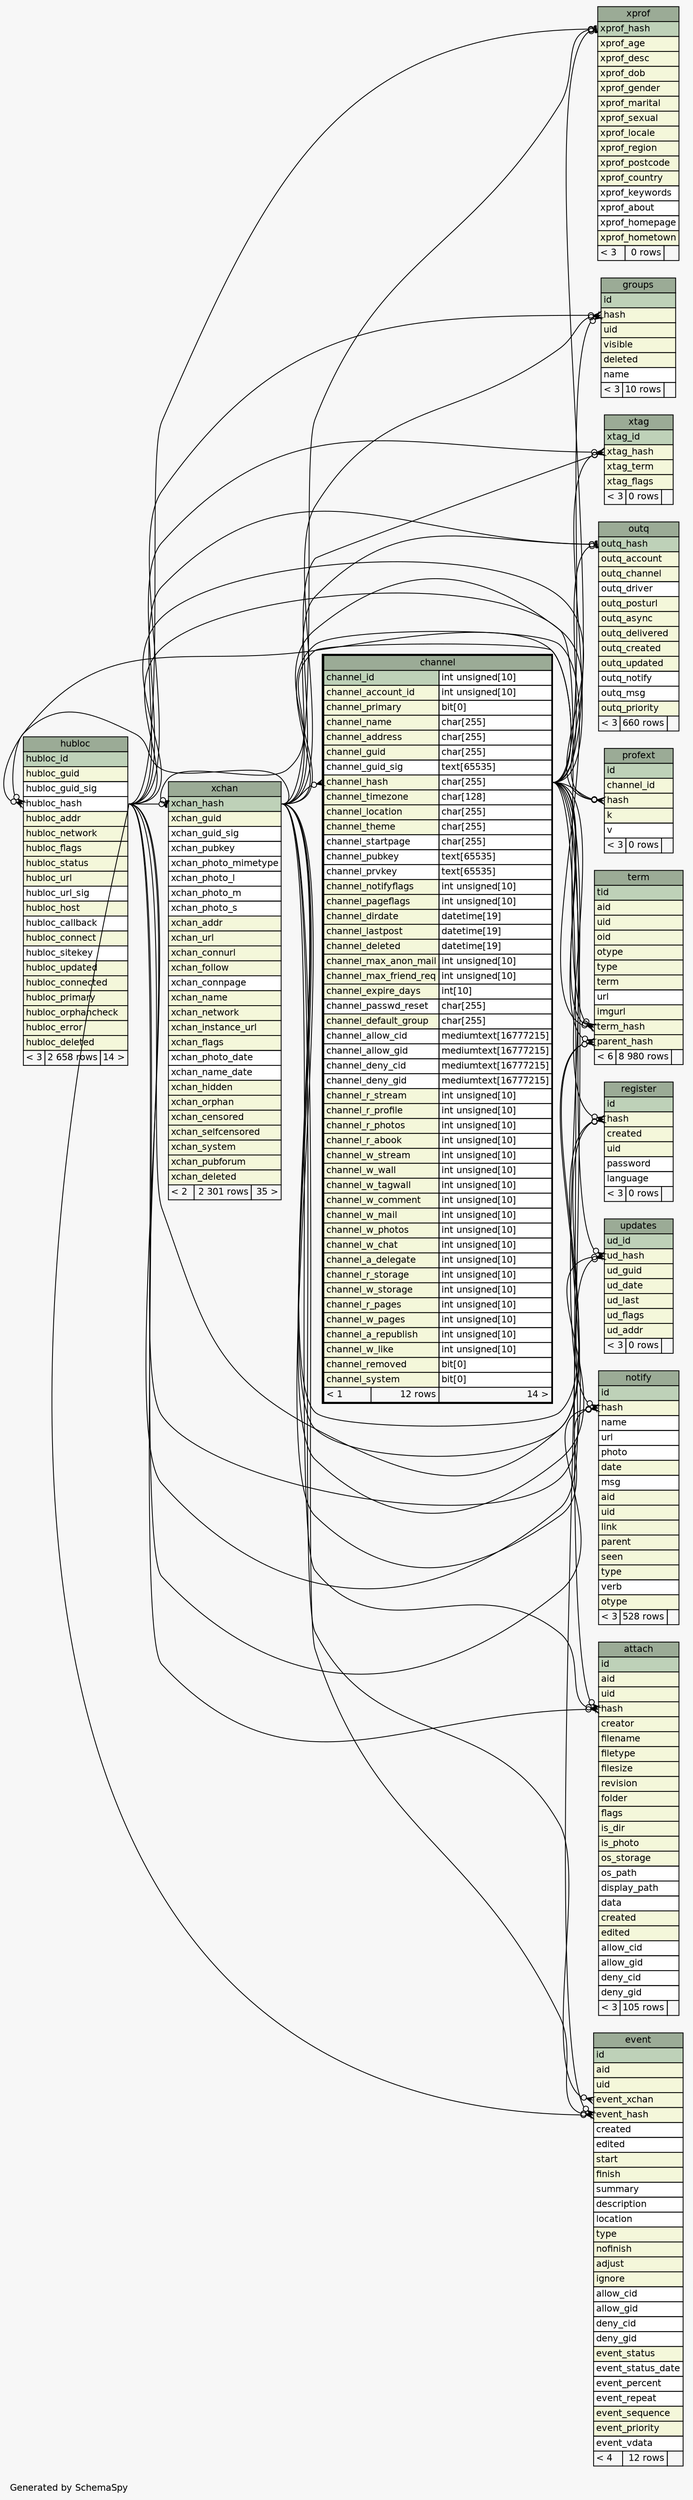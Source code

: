 // dot 2.26.3 on Linux 3.2.0-4-686-pae
// SchemaSpy rev 590
digraph "oneDegreeRelationshipsDiagram" {
  graph [
    rankdir="RL"
    bgcolor="#f7f7f7"
    label="\nGenerated by SchemaSpy"
    labeljust="l"
    nodesep="0.18"
    ranksep="0.46"
    fontname="Helvetica"
    fontsize="11"
  ];
  node [
    fontname="Helvetica"
    fontsize="11"
    shape="plaintext"
  ];
  edge [
    arrowsize="0.8"
  ];
  "attach":"hash":w -> "channel":"channel_hash.type":e [arrowhead=none dir=back arrowtail=crowodot];
  "attach":"hash":w -> "hubloc":"hubloc_hash":e [arrowhead=none dir=back arrowtail=crowodot];
  "attach":"hash":w -> "xchan":"xchan_hash":e [arrowhead=none dir=back arrowtail=crowodot];
  "channel":"channel_hash":w -> "xchan":"xchan_hash":e [arrowhead=none dir=back arrowtail=crowodot];
  "event":"event_hash":w -> "channel":"channel_hash.type":e [arrowhead=none dir=back arrowtail=crowodot];
  "event":"event_hash":w -> "hubloc":"hubloc_hash":e [arrowhead=none dir=back arrowtail=crowodot];
  "event":"event_hash":w -> "xchan":"xchan_hash":e [arrowhead=none dir=back arrowtail=crowodot];
  "event":"event_xchan":w -> "xchan":"xchan_hash":e [arrowhead=none dir=back arrowtail=crowodot];
  "groups":"hash":w -> "channel":"channel_hash.type":e [arrowhead=none dir=back arrowtail=crowodot];
  "groups":"hash":w -> "hubloc":"hubloc_hash":e [arrowhead=none dir=back arrowtail=crowodot];
  "groups":"hash":w -> "xchan":"xchan_hash":e [arrowhead=none dir=back arrowtail=crowodot];
  "hubloc":"hubloc_hash":w -> "channel":"channel_hash.type":e [arrowhead=none dir=back arrowtail=crowodot];
  "hubloc":"hubloc_hash":w -> "xchan":"xchan_hash":e [arrowhead=none dir=back arrowtail=crowodot];
  "notify":"hash":w -> "channel":"channel_hash.type":e [arrowhead=none dir=back arrowtail=crowodot];
  "notify":"hash":w -> "hubloc":"hubloc_hash":e [arrowhead=none dir=back arrowtail=crowodot];
  "notify":"hash":w -> "xchan":"xchan_hash":e [arrowhead=none dir=back arrowtail=crowodot];
  "outq":"outq_hash":w -> "channel":"channel_hash.type":e [arrowhead=none dir=back arrowtail=teeodot];
  "outq":"outq_hash":w -> "hubloc":"hubloc_hash":e [arrowhead=none dir=back arrowtail=teeodot];
  "outq":"outq_hash":w -> "xchan":"xchan_hash":e [arrowhead=none dir=back arrowtail=teeodot];
  "profext":"hash":w -> "channel":"channel_hash.type":e [arrowhead=none dir=back arrowtail=crowodot];
  "profext":"hash":w -> "hubloc":"hubloc_hash":e [arrowhead=none dir=back arrowtail=crowodot];
  "profext":"hash":w -> "xchan":"xchan_hash":e [arrowhead=none dir=back arrowtail=crowodot];
  "register":"hash":w -> "channel":"channel_hash.type":e [arrowhead=none dir=back arrowtail=crowodot];
  "register":"hash":w -> "hubloc":"hubloc_hash":e [arrowhead=none dir=back arrowtail=crowodot];
  "register":"hash":w -> "xchan":"xchan_hash":e [arrowhead=none dir=back arrowtail=crowodot];
  "term":"parent_hash":w -> "channel":"channel_hash.type":e [arrowhead=none dir=back arrowtail=crowodot];
  "term":"parent_hash":w -> "hubloc":"hubloc_hash":e [arrowhead=none dir=back arrowtail=crowodot];
  "term":"parent_hash":w -> "xchan":"xchan_hash":e [arrowhead=none dir=back arrowtail=crowodot];
  "term":"term_hash":w -> "channel":"channel_hash.type":e [arrowhead=none dir=back arrowtail=crowodot];
  "term":"term_hash":w -> "hubloc":"hubloc_hash":e [arrowhead=none dir=back arrowtail=crowodot];
  "term":"term_hash":w -> "xchan":"xchan_hash":e [arrowhead=none dir=back arrowtail=crowodot];
  "updates":"ud_hash":w -> "channel":"channel_hash.type":e [arrowhead=none dir=back arrowtail=crowodot];
  "updates":"ud_hash":w -> "hubloc":"hubloc_hash":e [arrowhead=none dir=back arrowtail=crowodot];
  "updates":"ud_hash":w -> "xchan":"xchan_hash":e [arrowhead=none dir=back arrowtail=crowodot];
  "xchan":"xchan_hash":w -> "channel":"channel_hash.type":e [arrowhead=none dir=back arrowtail=teeodot];
  "xchan":"xchan_hash":w -> "hubloc":"hubloc_hash":e [arrowhead=none dir=back arrowtail=teeodot];
  "xprof":"xprof_hash":w -> "channel":"channel_hash.type":e [arrowhead=none dir=back arrowtail=teeodot];
  "xprof":"xprof_hash":w -> "hubloc":"hubloc_hash":e [arrowhead=none dir=back arrowtail=teeodot];
  "xprof":"xprof_hash":w -> "xchan":"xchan_hash":e [arrowhead=none dir=back arrowtail=teeodot];
  "xtag":"xtag_hash":w -> "channel":"channel_hash.type":e [arrowhead=none dir=back arrowtail=crowodot];
  "xtag":"xtag_hash":w -> "hubloc":"hubloc_hash":e [arrowhead=none dir=back arrowtail=crowodot];
  "xtag":"xtag_hash":w -> "xchan":"xchan_hash":e [arrowhead=none dir=back arrowtail=crowodot];
  "attach" [
    label=<
    <TABLE BORDER="0" CELLBORDER="1" CELLSPACING="0" BGCOLOR="#ffffff">
      <TR><TD COLSPAN="3" BGCOLOR="#9bab96" ALIGN="CENTER">attach</TD></TR>
      <TR><TD PORT="id" COLSPAN="3" BGCOLOR="#bed1b8" ALIGN="LEFT">id</TD></TR>
      <TR><TD PORT="aid" COLSPAN="3" BGCOLOR="#f4f7da" ALIGN="LEFT">aid</TD></TR>
      <TR><TD PORT="uid" COLSPAN="3" BGCOLOR="#f4f7da" ALIGN="LEFT">uid</TD></TR>
      <TR><TD PORT="hash" COLSPAN="3" BGCOLOR="#f4f7da" ALIGN="LEFT">hash</TD></TR>
      <TR><TD PORT="creator" COLSPAN="3" BGCOLOR="#f4f7da" ALIGN="LEFT">creator</TD></TR>
      <TR><TD PORT="filename" COLSPAN="3" BGCOLOR="#f4f7da" ALIGN="LEFT">filename</TD></TR>
      <TR><TD PORT="filetype" COLSPAN="3" BGCOLOR="#f4f7da" ALIGN="LEFT">filetype</TD></TR>
      <TR><TD PORT="filesize" COLSPAN="3" BGCOLOR="#f4f7da" ALIGN="LEFT">filesize</TD></TR>
      <TR><TD PORT="revision" COLSPAN="3" BGCOLOR="#f4f7da" ALIGN="LEFT">revision</TD></TR>
      <TR><TD PORT="folder" COLSPAN="3" BGCOLOR="#f4f7da" ALIGN="LEFT">folder</TD></TR>
      <TR><TD PORT="flags" COLSPAN="3" BGCOLOR="#f4f7da" ALIGN="LEFT">flags</TD></TR>
      <TR><TD PORT="is_dir" COLSPAN="3" BGCOLOR="#f4f7da" ALIGN="LEFT">is_dir</TD></TR>
      <TR><TD PORT="is_photo" COLSPAN="3" BGCOLOR="#f4f7da" ALIGN="LEFT">is_photo</TD></TR>
      <TR><TD PORT="os_storage" COLSPAN="3" BGCOLOR="#f4f7da" ALIGN="LEFT">os_storage</TD></TR>
      <TR><TD PORT="os_path" COLSPAN="3" ALIGN="LEFT">os_path</TD></TR>
      <TR><TD PORT="display_path" COLSPAN="3" ALIGN="LEFT">display_path</TD></TR>
      <TR><TD PORT="data" COLSPAN="3" ALIGN="LEFT">data</TD></TR>
      <TR><TD PORT="created" COLSPAN="3" BGCOLOR="#f4f7da" ALIGN="LEFT">created</TD></TR>
      <TR><TD PORT="edited" COLSPAN="3" BGCOLOR="#f4f7da" ALIGN="LEFT">edited</TD></TR>
      <TR><TD PORT="allow_cid" COLSPAN="3" ALIGN="LEFT">allow_cid</TD></TR>
      <TR><TD PORT="allow_gid" COLSPAN="3" ALIGN="LEFT">allow_gid</TD></TR>
      <TR><TD PORT="deny_cid" COLSPAN="3" ALIGN="LEFT">deny_cid</TD></TR>
      <TR><TD PORT="deny_gid" COLSPAN="3" ALIGN="LEFT">deny_gid</TD></TR>
      <TR><TD ALIGN="LEFT" BGCOLOR="#f7f7f7">&lt; 3</TD><TD ALIGN="RIGHT" BGCOLOR="#f7f7f7">105 rows</TD><TD ALIGN="RIGHT" BGCOLOR="#f7f7f7">  </TD></TR>
    </TABLE>>
    URL="attach.html"
    tooltip="attach"
  ];
  "channel" [
    label=<
    <TABLE BORDER="2" CELLBORDER="1" CELLSPACING="0" BGCOLOR="#ffffff">
      <TR><TD COLSPAN="3" BGCOLOR="#9bab96" ALIGN="CENTER">channel</TD></TR>
      <TR><TD PORT="channel_id" COLSPAN="2" BGCOLOR="#bed1b8" ALIGN="LEFT">channel_id</TD><TD PORT="channel_id.type" ALIGN="LEFT">int unsigned[10]</TD></TR>
      <TR><TD PORT="channel_account_id" COLSPAN="2" BGCOLOR="#f4f7da" ALIGN="LEFT">channel_account_id</TD><TD PORT="channel_account_id.type" ALIGN="LEFT">int unsigned[10]</TD></TR>
      <TR><TD PORT="channel_primary" COLSPAN="2" BGCOLOR="#f4f7da" ALIGN="LEFT">channel_primary</TD><TD PORT="channel_primary.type" ALIGN="LEFT">bit[0]</TD></TR>
      <TR><TD PORT="channel_name" COLSPAN="2" BGCOLOR="#f4f7da" ALIGN="LEFT">channel_name</TD><TD PORT="channel_name.type" ALIGN="LEFT">char[255]</TD></TR>
      <TR><TD PORT="channel_address" COLSPAN="2" BGCOLOR="#f4f7da" ALIGN="LEFT">channel_address</TD><TD PORT="channel_address.type" ALIGN="LEFT">char[255]</TD></TR>
      <TR><TD PORT="channel_guid" COLSPAN="2" BGCOLOR="#f4f7da" ALIGN="LEFT">channel_guid</TD><TD PORT="channel_guid.type" ALIGN="LEFT">char[255]</TD></TR>
      <TR><TD PORT="channel_guid_sig" COLSPAN="2" ALIGN="LEFT">channel_guid_sig</TD><TD PORT="channel_guid_sig.type" ALIGN="LEFT">text[65535]</TD></TR>
      <TR><TD PORT="channel_hash" COLSPAN="2" BGCOLOR="#f4f7da" ALIGN="LEFT">channel_hash</TD><TD PORT="channel_hash.type" ALIGN="LEFT">char[255]</TD></TR>
      <TR><TD PORT="channel_timezone" COLSPAN="2" BGCOLOR="#f4f7da" ALIGN="LEFT">channel_timezone</TD><TD PORT="channel_timezone.type" ALIGN="LEFT">char[128]</TD></TR>
      <TR><TD PORT="channel_location" COLSPAN="2" BGCOLOR="#f4f7da" ALIGN="LEFT">channel_location</TD><TD PORT="channel_location.type" ALIGN="LEFT">char[255]</TD></TR>
      <TR><TD PORT="channel_theme" COLSPAN="2" BGCOLOR="#f4f7da" ALIGN="LEFT">channel_theme</TD><TD PORT="channel_theme.type" ALIGN="LEFT">char[255]</TD></TR>
      <TR><TD PORT="channel_startpage" COLSPAN="2" ALIGN="LEFT">channel_startpage</TD><TD PORT="channel_startpage.type" ALIGN="LEFT">char[255]</TD></TR>
      <TR><TD PORT="channel_pubkey" COLSPAN="2" ALIGN="LEFT">channel_pubkey</TD><TD PORT="channel_pubkey.type" ALIGN="LEFT">text[65535]</TD></TR>
      <TR><TD PORT="channel_prvkey" COLSPAN="2" ALIGN="LEFT">channel_prvkey</TD><TD PORT="channel_prvkey.type" ALIGN="LEFT">text[65535]</TD></TR>
      <TR><TD PORT="channel_notifyflags" COLSPAN="2" BGCOLOR="#f4f7da" ALIGN="LEFT">channel_notifyflags</TD><TD PORT="channel_notifyflags.type" ALIGN="LEFT">int unsigned[10]</TD></TR>
      <TR><TD PORT="channel_pageflags" COLSPAN="2" BGCOLOR="#f4f7da" ALIGN="LEFT">channel_pageflags</TD><TD PORT="channel_pageflags.type" ALIGN="LEFT">int unsigned[10]</TD></TR>
      <TR><TD PORT="channel_dirdate" COLSPAN="2" BGCOLOR="#f4f7da" ALIGN="LEFT">channel_dirdate</TD><TD PORT="channel_dirdate.type" ALIGN="LEFT">datetime[19]</TD></TR>
      <TR><TD PORT="channel_lastpost" COLSPAN="2" BGCOLOR="#f4f7da" ALIGN="LEFT">channel_lastpost</TD><TD PORT="channel_lastpost.type" ALIGN="LEFT">datetime[19]</TD></TR>
      <TR><TD PORT="channel_deleted" COLSPAN="2" BGCOLOR="#f4f7da" ALIGN="LEFT">channel_deleted</TD><TD PORT="channel_deleted.type" ALIGN="LEFT">datetime[19]</TD></TR>
      <TR><TD PORT="channel_max_anon_mail" COLSPAN="2" BGCOLOR="#f4f7da" ALIGN="LEFT">channel_max_anon_mail</TD><TD PORT="channel_max_anon_mail.type" ALIGN="LEFT">int unsigned[10]</TD></TR>
      <TR><TD PORT="channel_max_friend_req" COLSPAN="2" BGCOLOR="#f4f7da" ALIGN="LEFT">channel_max_friend_req</TD><TD PORT="channel_max_friend_req.type" ALIGN="LEFT">int unsigned[10]</TD></TR>
      <TR><TD PORT="channel_expire_days" COLSPAN="2" BGCOLOR="#f4f7da" ALIGN="LEFT">channel_expire_days</TD><TD PORT="channel_expire_days.type" ALIGN="LEFT">int[10]</TD></TR>
      <TR><TD PORT="channel_passwd_reset" COLSPAN="2" ALIGN="LEFT">channel_passwd_reset</TD><TD PORT="channel_passwd_reset.type" ALIGN="LEFT">char[255]</TD></TR>
      <TR><TD PORT="channel_default_group" COLSPAN="2" BGCOLOR="#f4f7da" ALIGN="LEFT">channel_default_group</TD><TD PORT="channel_default_group.type" ALIGN="LEFT">char[255]</TD></TR>
      <TR><TD PORT="channel_allow_cid" COLSPAN="2" ALIGN="LEFT">channel_allow_cid</TD><TD PORT="channel_allow_cid.type" ALIGN="LEFT">mediumtext[16777215]</TD></TR>
      <TR><TD PORT="channel_allow_gid" COLSPAN="2" ALIGN="LEFT">channel_allow_gid</TD><TD PORT="channel_allow_gid.type" ALIGN="LEFT">mediumtext[16777215]</TD></TR>
      <TR><TD PORT="channel_deny_cid" COLSPAN="2" ALIGN="LEFT">channel_deny_cid</TD><TD PORT="channel_deny_cid.type" ALIGN="LEFT">mediumtext[16777215]</TD></TR>
      <TR><TD PORT="channel_deny_gid" COLSPAN="2" ALIGN="LEFT">channel_deny_gid</TD><TD PORT="channel_deny_gid.type" ALIGN="LEFT">mediumtext[16777215]</TD></TR>
      <TR><TD PORT="channel_r_stream" COLSPAN="2" BGCOLOR="#f4f7da" ALIGN="LEFT">channel_r_stream</TD><TD PORT="channel_r_stream.type" ALIGN="LEFT">int unsigned[10]</TD></TR>
      <TR><TD PORT="channel_r_profile" COLSPAN="2" BGCOLOR="#f4f7da" ALIGN="LEFT">channel_r_profile</TD><TD PORT="channel_r_profile.type" ALIGN="LEFT">int unsigned[10]</TD></TR>
      <TR><TD PORT="channel_r_photos" COLSPAN="2" BGCOLOR="#f4f7da" ALIGN="LEFT">channel_r_photos</TD><TD PORT="channel_r_photos.type" ALIGN="LEFT">int unsigned[10]</TD></TR>
      <TR><TD PORT="channel_r_abook" COLSPAN="2" BGCOLOR="#f4f7da" ALIGN="LEFT">channel_r_abook</TD><TD PORT="channel_r_abook.type" ALIGN="LEFT">int unsigned[10]</TD></TR>
      <TR><TD PORT="channel_w_stream" COLSPAN="2" BGCOLOR="#f4f7da" ALIGN="LEFT">channel_w_stream</TD><TD PORT="channel_w_stream.type" ALIGN="LEFT">int unsigned[10]</TD></TR>
      <TR><TD PORT="channel_w_wall" COLSPAN="2" BGCOLOR="#f4f7da" ALIGN="LEFT">channel_w_wall</TD><TD PORT="channel_w_wall.type" ALIGN="LEFT">int unsigned[10]</TD></TR>
      <TR><TD PORT="channel_w_tagwall" COLSPAN="2" BGCOLOR="#f4f7da" ALIGN="LEFT">channel_w_tagwall</TD><TD PORT="channel_w_tagwall.type" ALIGN="LEFT">int unsigned[10]</TD></TR>
      <TR><TD PORT="channel_w_comment" COLSPAN="2" BGCOLOR="#f4f7da" ALIGN="LEFT">channel_w_comment</TD><TD PORT="channel_w_comment.type" ALIGN="LEFT">int unsigned[10]</TD></TR>
      <TR><TD PORT="channel_w_mail" COLSPAN="2" BGCOLOR="#f4f7da" ALIGN="LEFT">channel_w_mail</TD><TD PORT="channel_w_mail.type" ALIGN="LEFT">int unsigned[10]</TD></TR>
      <TR><TD PORT="channel_w_photos" COLSPAN="2" BGCOLOR="#f4f7da" ALIGN="LEFT">channel_w_photos</TD><TD PORT="channel_w_photos.type" ALIGN="LEFT">int unsigned[10]</TD></TR>
      <TR><TD PORT="channel_w_chat" COLSPAN="2" BGCOLOR="#f4f7da" ALIGN="LEFT">channel_w_chat</TD><TD PORT="channel_w_chat.type" ALIGN="LEFT">int unsigned[10]</TD></TR>
      <TR><TD PORT="channel_a_delegate" COLSPAN="2" BGCOLOR="#f4f7da" ALIGN="LEFT">channel_a_delegate</TD><TD PORT="channel_a_delegate.type" ALIGN="LEFT">int unsigned[10]</TD></TR>
      <TR><TD PORT="channel_r_storage" COLSPAN="2" BGCOLOR="#f4f7da" ALIGN="LEFT">channel_r_storage</TD><TD PORT="channel_r_storage.type" ALIGN="LEFT">int unsigned[10]</TD></TR>
      <TR><TD PORT="channel_w_storage" COLSPAN="2" BGCOLOR="#f4f7da" ALIGN="LEFT">channel_w_storage</TD><TD PORT="channel_w_storage.type" ALIGN="LEFT">int unsigned[10]</TD></TR>
      <TR><TD PORT="channel_r_pages" COLSPAN="2" BGCOLOR="#f4f7da" ALIGN="LEFT">channel_r_pages</TD><TD PORT="channel_r_pages.type" ALIGN="LEFT">int unsigned[10]</TD></TR>
      <TR><TD PORT="channel_w_pages" COLSPAN="2" BGCOLOR="#f4f7da" ALIGN="LEFT">channel_w_pages</TD><TD PORT="channel_w_pages.type" ALIGN="LEFT">int unsigned[10]</TD></TR>
      <TR><TD PORT="channel_a_republish" COLSPAN="2" BGCOLOR="#f4f7da" ALIGN="LEFT">channel_a_republish</TD><TD PORT="channel_a_republish.type" ALIGN="LEFT">int unsigned[10]</TD></TR>
      <TR><TD PORT="channel_w_like" COLSPAN="2" BGCOLOR="#f4f7da" ALIGN="LEFT">channel_w_like</TD><TD PORT="channel_w_like.type" ALIGN="LEFT">int unsigned[10]</TD></TR>
      <TR><TD PORT="channel_removed" COLSPAN="2" BGCOLOR="#f4f7da" ALIGN="LEFT">channel_removed</TD><TD PORT="channel_removed.type" ALIGN="LEFT">bit[0]</TD></TR>
      <TR><TD PORT="channel_system" COLSPAN="2" BGCOLOR="#f4f7da" ALIGN="LEFT">channel_system</TD><TD PORT="channel_system.type" ALIGN="LEFT">bit[0]</TD></TR>
      <TR><TD ALIGN="LEFT" BGCOLOR="#f7f7f7">&lt; 1</TD><TD ALIGN="RIGHT" BGCOLOR="#f7f7f7">12 rows</TD><TD ALIGN="RIGHT" BGCOLOR="#f7f7f7">14 &gt;</TD></TR>
    </TABLE>>
    URL="channel.html"
    tooltip="channel"
  ];
  "event" [
    label=<
    <TABLE BORDER="0" CELLBORDER="1" CELLSPACING="0" BGCOLOR="#ffffff">
      <TR><TD COLSPAN="3" BGCOLOR="#9bab96" ALIGN="CENTER">event</TD></TR>
      <TR><TD PORT="id" COLSPAN="3" BGCOLOR="#bed1b8" ALIGN="LEFT">id</TD></TR>
      <TR><TD PORT="aid" COLSPAN="3" BGCOLOR="#f4f7da" ALIGN="LEFT">aid</TD></TR>
      <TR><TD PORT="uid" COLSPAN="3" BGCOLOR="#f4f7da" ALIGN="LEFT">uid</TD></TR>
      <TR><TD PORT="event_xchan" COLSPAN="3" BGCOLOR="#f4f7da" ALIGN="LEFT">event_xchan</TD></TR>
      <TR><TD PORT="event_hash" COLSPAN="3" BGCOLOR="#f4f7da" ALIGN="LEFT">event_hash</TD></TR>
      <TR><TD PORT="created" COLSPAN="3" ALIGN="LEFT">created</TD></TR>
      <TR><TD PORT="edited" COLSPAN="3" ALIGN="LEFT">edited</TD></TR>
      <TR><TD PORT="start" COLSPAN="3" BGCOLOR="#f4f7da" ALIGN="LEFT">start</TD></TR>
      <TR><TD PORT="finish" COLSPAN="3" BGCOLOR="#f4f7da" ALIGN="LEFT">finish</TD></TR>
      <TR><TD PORT="summary" COLSPAN="3" ALIGN="LEFT">summary</TD></TR>
      <TR><TD PORT="description" COLSPAN="3" ALIGN="LEFT">description</TD></TR>
      <TR><TD PORT="location" COLSPAN="3" ALIGN="LEFT">location</TD></TR>
      <TR><TD PORT="type" COLSPAN="3" BGCOLOR="#f4f7da" ALIGN="LEFT">type</TD></TR>
      <TR><TD PORT="nofinish" COLSPAN="3" BGCOLOR="#f4f7da" ALIGN="LEFT">nofinish</TD></TR>
      <TR><TD PORT="adjust" COLSPAN="3" BGCOLOR="#f4f7da" ALIGN="LEFT">adjust</TD></TR>
      <TR><TD PORT="ignore" COLSPAN="3" BGCOLOR="#f4f7da" ALIGN="LEFT">ignore</TD></TR>
      <TR><TD PORT="allow_cid" COLSPAN="3" ALIGN="LEFT">allow_cid</TD></TR>
      <TR><TD PORT="allow_gid" COLSPAN="3" ALIGN="LEFT">allow_gid</TD></TR>
      <TR><TD PORT="deny_cid" COLSPAN="3" ALIGN="LEFT">deny_cid</TD></TR>
      <TR><TD PORT="deny_gid" COLSPAN="3" ALIGN="LEFT">deny_gid</TD></TR>
      <TR><TD PORT="event_status" COLSPAN="3" BGCOLOR="#f4f7da" ALIGN="LEFT">event_status</TD></TR>
      <TR><TD PORT="event_status_date" COLSPAN="3" ALIGN="LEFT">event_status_date</TD></TR>
      <TR><TD PORT="event_percent" COLSPAN="3" ALIGN="LEFT">event_percent</TD></TR>
      <TR><TD PORT="event_repeat" COLSPAN="3" ALIGN="LEFT">event_repeat</TD></TR>
      <TR><TD PORT="event_sequence" COLSPAN="3" BGCOLOR="#f4f7da" ALIGN="LEFT">event_sequence</TD></TR>
      <TR><TD PORT="event_priority" COLSPAN="3" BGCOLOR="#f4f7da" ALIGN="LEFT">event_priority</TD></TR>
      <TR><TD PORT="event_vdata" COLSPAN="3" ALIGN="LEFT">event_vdata</TD></TR>
      <TR><TD ALIGN="LEFT" BGCOLOR="#f7f7f7">&lt; 4</TD><TD ALIGN="RIGHT" BGCOLOR="#f7f7f7">12 rows</TD><TD ALIGN="RIGHT" BGCOLOR="#f7f7f7">  </TD></TR>
    </TABLE>>
    URL="event.html"
    tooltip="event"
  ];
  "groups" [
    label=<
    <TABLE BORDER="0" CELLBORDER="1" CELLSPACING="0" BGCOLOR="#ffffff">
      <TR><TD COLSPAN="3" BGCOLOR="#9bab96" ALIGN="CENTER">groups</TD></TR>
      <TR><TD PORT="id" COLSPAN="3" BGCOLOR="#bed1b8" ALIGN="LEFT">id</TD></TR>
      <TR><TD PORT="hash" COLSPAN="3" BGCOLOR="#f4f7da" ALIGN="LEFT">hash</TD></TR>
      <TR><TD PORT="uid" COLSPAN="3" BGCOLOR="#f4f7da" ALIGN="LEFT">uid</TD></TR>
      <TR><TD PORT="visible" COLSPAN="3" BGCOLOR="#f4f7da" ALIGN="LEFT">visible</TD></TR>
      <TR><TD PORT="deleted" COLSPAN="3" BGCOLOR="#f4f7da" ALIGN="LEFT">deleted</TD></TR>
      <TR><TD PORT="name" COLSPAN="3" ALIGN="LEFT">name</TD></TR>
      <TR><TD ALIGN="LEFT" BGCOLOR="#f7f7f7">&lt; 3</TD><TD ALIGN="RIGHT" BGCOLOR="#f7f7f7">10 rows</TD><TD ALIGN="RIGHT" BGCOLOR="#f7f7f7">  </TD></TR>
    </TABLE>>
    URL="groups.html"
    tooltip="groups"
  ];
  "hubloc" [
    label=<
    <TABLE BORDER="0" CELLBORDER="1" CELLSPACING="0" BGCOLOR="#ffffff">
      <TR><TD COLSPAN="3" BGCOLOR="#9bab96" ALIGN="CENTER">hubloc</TD></TR>
      <TR><TD PORT="hubloc_id" COLSPAN="3" BGCOLOR="#bed1b8" ALIGN="LEFT">hubloc_id</TD></TR>
      <TR><TD PORT="hubloc_guid" COLSPAN="3" BGCOLOR="#f4f7da" ALIGN="LEFT">hubloc_guid</TD></TR>
      <TR><TD PORT="hubloc_guid_sig" COLSPAN="3" ALIGN="LEFT">hubloc_guid_sig</TD></TR>
      <TR><TD PORT="hubloc_hash" COLSPAN="3" ALIGN="LEFT">hubloc_hash</TD></TR>
      <TR><TD PORT="hubloc_addr" COLSPAN="3" BGCOLOR="#f4f7da" ALIGN="LEFT">hubloc_addr</TD></TR>
      <TR><TD PORT="hubloc_network" COLSPAN="3" BGCOLOR="#f4f7da" ALIGN="LEFT">hubloc_network</TD></TR>
      <TR><TD PORT="hubloc_flags" COLSPAN="3" BGCOLOR="#f4f7da" ALIGN="LEFT">hubloc_flags</TD></TR>
      <TR><TD PORT="hubloc_status" COLSPAN="3" BGCOLOR="#f4f7da" ALIGN="LEFT">hubloc_status</TD></TR>
      <TR><TD PORT="hubloc_url" COLSPAN="3" BGCOLOR="#f4f7da" ALIGN="LEFT">hubloc_url</TD></TR>
      <TR><TD PORT="hubloc_url_sig" COLSPAN="3" ALIGN="LEFT">hubloc_url_sig</TD></TR>
      <TR><TD PORT="hubloc_host" COLSPAN="3" BGCOLOR="#f4f7da" ALIGN="LEFT">hubloc_host</TD></TR>
      <TR><TD PORT="hubloc_callback" COLSPAN="3" ALIGN="LEFT">hubloc_callback</TD></TR>
      <TR><TD PORT="hubloc_connect" COLSPAN="3" BGCOLOR="#f4f7da" ALIGN="LEFT">hubloc_connect</TD></TR>
      <TR><TD PORT="hubloc_sitekey" COLSPAN="3" ALIGN="LEFT">hubloc_sitekey</TD></TR>
      <TR><TD PORT="hubloc_updated" COLSPAN="3" BGCOLOR="#f4f7da" ALIGN="LEFT">hubloc_updated</TD></TR>
      <TR><TD PORT="hubloc_connected" COLSPAN="3" BGCOLOR="#f4f7da" ALIGN="LEFT">hubloc_connected</TD></TR>
      <TR><TD PORT="hubloc_primary" COLSPAN="3" BGCOLOR="#f4f7da" ALIGN="LEFT">hubloc_primary</TD></TR>
      <TR><TD PORT="hubloc_orphancheck" COLSPAN="3" BGCOLOR="#f4f7da" ALIGN="LEFT">hubloc_orphancheck</TD></TR>
      <TR><TD PORT="hubloc_error" COLSPAN="3" BGCOLOR="#f4f7da" ALIGN="LEFT">hubloc_error</TD></TR>
      <TR><TD PORT="hubloc_deleted" COLSPAN="3" BGCOLOR="#f4f7da" ALIGN="LEFT">hubloc_deleted</TD></TR>
      <TR><TD ALIGN="LEFT" BGCOLOR="#f7f7f7">&lt; 3</TD><TD ALIGN="RIGHT" BGCOLOR="#f7f7f7">2 658 rows</TD><TD ALIGN="RIGHT" BGCOLOR="#f7f7f7">14 &gt;</TD></TR>
    </TABLE>>
    URL="hubloc.html"
    tooltip="hubloc"
  ];
  "notify" [
    label=<
    <TABLE BORDER="0" CELLBORDER="1" CELLSPACING="0" BGCOLOR="#ffffff">
      <TR><TD COLSPAN="3" BGCOLOR="#9bab96" ALIGN="CENTER">notify</TD></TR>
      <TR><TD PORT="id" COLSPAN="3" BGCOLOR="#bed1b8" ALIGN="LEFT">id</TD></TR>
      <TR><TD PORT="hash" COLSPAN="3" BGCOLOR="#f4f7da" ALIGN="LEFT">hash</TD></TR>
      <TR><TD PORT="name" COLSPAN="3" ALIGN="LEFT">name</TD></TR>
      <TR><TD PORT="url" COLSPAN="3" ALIGN="LEFT">url</TD></TR>
      <TR><TD PORT="photo" COLSPAN="3" ALIGN="LEFT">photo</TD></TR>
      <TR><TD PORT="date" COLSPAN="3" BGCOLOR="#f4f7da" ALIGN="LEFT">date</TD></TR>
      <TR><TD PORT="msg" COLSPAN="3" ALIGN="LEFT">msg</TD></TR>
      <TR><TD PORT="aid" COLSPAN="3" BGCOLOR="#f4f7da" ALIGN="LEFT">aid</TD></TR>
      <TR><TD PORT="uid" COLSPAN="3" BGCOLOR="#f4f7da" ALIGN="LEFT">uid</TD></TR>
      <TR><TD PORT="link" COLSPAN="3" BGCOLOR="#f4f7da" ALIGN="LEFT">link</TD></TR>
      <TR><TD PORT="parent" COLSPAN="3" BGCOLOR="#f4f7da" ALIGN="LEFT">parent</TD></TR>
      <TR><TD PORT="seen" COLSPAN="3" BGCOLOR="#f4f7da" ALIGN="LEFT">seen</TD></TR>
      <TR><TD PORT="type" COLSPAN="3" BGCOLOR="#f4f7da" ALIGN="LEFT">type</TD></TR>
      <TR><TD PORT="verb" COLSPAN="3" ALIGN="LEFT">verb</TD></TR>
      <TR><TD PORT="otype" COLSPAN="3" BGCOLOR="#f4f7da" ALIGN="LEFT">otype</TD></TR>
      <TR><TD ALIGN="LEFT" BGCOLOR="#f7f7f7">&lt; 3</TD><TD ALIGN="RIGHT" BGCOLOR="#f7f7f7">528 rows</TD><TD ALIGN="RIGHT" BGCOLOR="#f7f7f7">  </TD></TR>
    </TABLE>>
    URL="notify.html"
    tooltip="notify"
  ];
  "outq" [
    label=<
    <TABLE BORDER="0" CELLBORDER="1" CELLSPACING="0" BGCOLOR="#ffffff">
      <TR><TD COLSPAN="3" BGCOLOR="#9bab96" ALIGN="CENTER">outq</TD></TR>
      <TR><TD PORT="outq_hash" COLSPAN="3" BGCOLOR="#bed1b8" ALIGN="LEFT">outq_hash</TD></TR>
      <TR><TD PORT="outq_account" COLSPAN="3" BGCOLOR="#f4f7da" ALIGN="LEFT">outq_account</TD></TR>
      <TR><TD PORT="outq_channel" COLSPAN="3" BGCOLOR="#f4f7da" ALIGN="LEFT">outq_channel</TD></TR>
      <TR><TD PORT="outq_driver" COLSPAN="3" ALIGN="LEFT">outq_driver</TD></TR>
      <TR><TD PORT="outq_posturl" COLSPAN="3" BGCOLOR="#f4f7da" ALIGN="LEFT">outq_posturl</TD></TR>
      <TR><TD PORT="outq_async" COLSPAN="3" BGCOLOR="#f4f7da" ALIGN="LEFT">outq_async</TD></TR>
      <TR><TD PORT="outq_delivered" COLSPAN="3" BGCOLOR="#f4f7da" ALIGN="LEFT">outq_delivered</TD></TR>
      <TR><TD PORT="outq_created" COLSPAN="3" BGCOLOR="#f4f7da" ALIGN="LEFT">outq_created</TD></TR>
      <TR><TD PORT="outq_updated" COLSPAN="3" BGCOLOR="#f4f7da" ALIGN="LEFT">outq_updated</TD></TR>
      <TR><TD PORT="outq_notify" COLSPAN="3" ALIGN="LEFT">outq_notify</TD></TR>
      <TR><TD PORT="outq_msg" COLSPAN="3" ALIGN="LEFT">outq_msg</TD></TR>
      <TR><TD PORT="outq_priority" COLSPAN="3" BGCOLOR="#f4f7da" ALIGN="LEFT">outq_priority</TD></TR>
      <TR><TD ALIGN="LEFT" BGCOLOR="#f7f7f7">&lt; 3</TD><TD ALIGN="RIGHT" BGCOLOR="#f7f7f7">660 rows</TD><TD ALIGN="RIGHT" BGCOLOR="#f7f7f7">  </TD></TR>
    </TABLE>>
    URL="outq.html"
    tooltip="outq"
  ];
  "profext" [
    label=<
    <TABLE BORDER="0" CELLBORDER="1" CELLSPACING="0" BGCOLOR="#ffffff">
      <TR><TD COLSPAN="3" BGCOLOR="#9bab96" ALIGN="CENTER">profext</TD></TR>
      <TR><TD PORT="id" COLSPAN="3" BGCOLOR="#bed1b8" ALIGN="LEFT">id</TD></TR>
      <TR><TD PORT="channel_id" COLSPAN="3" BGCOLOR="#f4f7da" ALIGN="LEFT">channel_id</TD></TR>
      <TR><TD PORT="hash" COLSPAN="3" BGCOLOR="#f4f7da" ALIGN="LEFT">hash</TD></TR>
      <TR><TD PORT="k" COLSPAN="3" BGCOLOR="#f4f7da" ALIGN="LEFT">k</TD></TR>
      <TR><TD PORT="v" COLSPAN="3" ALIGN="LEFT">v</TD></TR>
      <TR><TD ALIGN="LEFT" BGCOLOR="#f7f7f7">&lt; 3</TD><TD ALIGN="RIGHT" BGCOLOR="#f7f7f7">0 rows</TD><TD ALIGN="RIGHT" BGCOLOR="#f7f7f7">  </TD></TR>
    </TABLE>>
    URL="profext.html"
    tooltip="profext"
  ];
  "register" [
    label=<
    <TABLE BORDER="0" CELLBORDER="1" CELLSPACING="0" BGCOLOR="#ffffff">
      <TR><TD COLSPAN="3" BGCOLOR="#9bab96" ALIGN="CENTER">register</TD></TR>
      <TR><TD PORT="id" COLSPAN="3" BGCOLOR="#bed1b8" ALIGN="LEFT">id</TD></TR>
      <TR><TD PORT="hash" COLSPAN="3" BGCOLOR="#f4f7da" ALIGN="LEFT">hash</TD></TR>
      <TR><TD PORT="created" COLSPAN="3" BGCOLOR="#f4f7da" ALIGN="LEFT">created</TD></TR>
      <TR><TD PORT="uid" COLSPAN="3" BGCOLOR="#f4f7da" ALIGN="LEFT">uid</TD></TR>
      <TR><TD PORT="password" COLSPAN="3" ALIGN="LEFT">password</TD></TR>
      <TR><TD PORT="language" COLSPAN="3" ALIGN="LEFT">language</TD></TR>
      <TR><TD ALIGN="LEFT" BGCOLOR="#f7f7f7">&lt; 3</TD><TD ALIGN="RIGHT" BGCOLOR="#f7f7f7">0 rows</TD><TD ALIGN="RIGHT" BGCOLOR="#f7f7f7">  </TD></TR>
    </TABLE>>
    URL="register.html"
    tooltip="register"
  ];
  "term" [
    label=<
    <TABLE BORDER="0" CELLBORDER="1" CELLSPACING="0" BGCOLOR="#ffffff">
      <TR><TD COLSPAN="3" BGCOLOR="#9bab96" ALIGN="CENTER">term</TD></TR>
      <TR><TD PORT="tid" COLSPAN="3" BGCOLOR="#bed1b8" ALIGN="LEFT">tid</TD></TR>
      <TR><TD PORT="aid" COLSPAN="3" BGCOLOR="#f4f7da" ALIGN="LEFT">aid</TD></TR>
      <TR><TD PORT="uid" COLSPAN="3" BGCOLOR="#f4f7da" ALIGN="LEFT">uid</TD></TR>
      <TR><TD PORT="oid" COLSPAN="3" BGCOLOR="#f4f7da" ALIGN="LEFT">oid</TD></TR>
      <TR><TD PORT="otype" COLSPAN="3" BGCOLOR="#f4f7da" ALIGN="LEFT">otype</TD></TR>
      <TR><TD PORT="type" COLSPAN="3" BGCOLOR="#f4f7da" ALIGN="LEFT">type</TD></TR>
      <TR><TD PORT="term" COLSPAN="3" BGCOLOR="#f4f7da" ALIGN="LEFT">term</TD></TR>
      <TR><TD PORT="url" COLSPAN="3" ALIGN="LEFT">url</TD></TR>
      <TR><TD PORT="imgurl" COLSPAN="3" BGCOLOR="#f4f7da" ALIGN="LEFT">imgurl</TD></TR>
      <TR><TD PORT="term_hash" COLSPAN="3" BGCOLOR="#f4f7da" ALIGN="LEFT">term_hash</TD></TR>
      <TR><TD PORT="parent_hash" COLSPAN="3" BGCOLOR="#f4f7da" ALIGN="LEFT">parent_hash</TD></TR>
      <TR><TD ALIGN="LEFT" BGCOLOR="#f7f7f7">&lt; 6</TD><TD ALIGN="RIGHT" BGCOLOR="#f7f7f7">8 980 rows</TD><TD ALIGN="RIGHT" BGCOLOR="#f7f7f7">  </TD></TR>
    </TABLE>>
    URL="term.html"
    tooltip="term"
  ];
  "updates" [
    label=<
    <TABLE BORDER="0" CELLBORDER="1" CELLSPACING="0" BGCOLOR="#ffffff">
      <TR><TD COLSPAN="3" BGCOLOR="#9bab96" ALIGN="CENTER">updates</TD></TR>
      <TR><TD PORT="ud_id" COLSPAN="3" BGCOLOR="#bed1b8" ALIGN="LEFT">ud_id</TD></TR>
      <TR><TD PORT="ud_hash" COLSPAN="3" BGCOLOR="#f4f7da" ALIGN="LEFT">ud_hash</TD></TR>
      <TR><TD PORT="ud_guid" COLSPAN="3" BGCOLOR="#f4f7da" ALIGN="LEFT">ud_guid</TD></TR>
      <TR><TD PORT="ud_date" COLSPAN="3" BGCOLOR="#f4f7da" ALIGN="LEFT">ud_date</TD></TR>
      <TR><TD PORT="ud_last" COLSPAN="3" BGCOLOR="#f4f7da" ALIGN="LEFT">ud_last</TD></TR>
      <TR><TD PORT="ud_flags" COLSPAN="3" BGCOLOR="#f4f7da" ALIGN="LEFT">ud_flags</TD></TR>
      <TR><TD PORT="ud_addr" COLSPAN="3" BGCOLOR="#f4f7da" ALIGN="LEFT">ud_addr</TD></TR>
      <TR><TD ALIGN="LEFT" BGCOLOR="#f7f7f7">&lt; 3</TD><TD ALIGN="RIGHT" BGCOLOR="#f7f7f7">0 rows</TD><TD ALIGN="RIGHT" BGCOLOR="#f7f7f7">  </TD></TR>
    </TABLE>>
    URL="updates.html"
    tooltip="updates"
  ];
  "xchan" [
    label=<
    <TABLE BORDER="0" CELLBORDER="1" CELLSPACING="0" BGCOLOR="#ffffff">
      <TR><TD COLSPAN="3" BGCOLOR="#9bab96" ALIGN="CENTER">xchan</TD></TR>
      <TR><TD PORT="xchan_hash" COLSPAN="3" BGCOLOR="#bed1b8" ALIGN="LEFT">xchan_hash</TD></TR>
      <TR><TD PORT="xchan_guid" COLSPAN="3" BGCOLOR="#f4f7da" ALIGN="LEFT">xchan_guid</TD></TR>
      <TR><TD PORT="xchan_guid_sig" COLSPAN="3" ALIGN="LEFT">xchan_guid_sig</TD></TR>
      <TR><TD PORT="xchan_pubkey" COLSPAN="3" ALIGN="LEFT">xchan_pubkey</TD></TR>
      <TR><TD PORT="xchan_photo_mimetype" COLSPAN="3" ALIGN="LEFT">xchan_photo_mimetype</TD></TR>
      <TR><TD PORT="xchan_photo_l" COLSPAN="3" ALIGN="LEFT">xchan_photo_l</TD></TR>
      <TR><TD PORT="xchan_photo_m" COLSPAN="3" ALIGN="LEFT">xchan_photo_m</TD></TR>
      <TR><TD PORT="xchan_photo_s" COLSPAN="3" ALIGN="LEFT">xchan_photo_s</TD></TR>
      <TR><TD PORT="xchan_addr" COLSPAN="3" BGCOLOR="#f4f7da" ALIGN="LEFT">xchan_addr</TD></TR>
      <TR><TD PORT="xchan_url" COLSPAN="3" BGCOLOR="#f4f7da" ALIGN="LEFT">xchan_url</TD></TR>
      <TR><TD PORT="xchan_connurl" COLSPAN="3" BGCOLOR="#f4f7da" ALIGN="LEFT">xchan_connurl</TD></TR>
      <TR><TD PORT="xchan_follow" COLSPAN="3" BGCOLOR="#f4f7da" ALIGN="LEFT">xchan_follow</TD></TR>
      <TR><TD PORT="xchan_connpage" COLSPAN="3" ALIGN="LEFT">xchan_connpage</TD></TR>
      <TR><TD PORT="xchan_name" COLSPAN="3" BGCOLOR="#f4f7da" ALIGN="LEFT">xchan_name</TD></TR>
      <TR><TD PORT="xchan_network" COLSPAN="3" BGCOLOR="#f4f7da" ALIGN="LEFT">xchan_network</TD></TR>
      <TR><TD PORT="xchan_instance_url" COLSPAN="3" BGCOLOR="#f4f7da" ALIGN="LEFT">xchan_instance_url</TD></TR>
      <TR><TD PORT="xchan_flags" COLSPAN="3" BGCOLOR="#f4f7da" ALIGN="LEFT">xchan_flags</TD></TR>
      <TR><TD PORT="xchan_photo_date" COLSPAN="3" ALIGN="LEFT">xchan_photo_date</TD></TR>
      <TR><TD PORT="xchan_name_date" COLSPAN="3" ALIGN="LEFT">xchan_name_date</TD></TR>
      <TR><TD PORT="xchan_hidden" COLSPAN="3" BGCOLOR="#f4f7da" ALIGN="LEFT">xchan_hidden</TD></TR>
      <TR><TD PORT="xchan_orphan" COLSPAN="3" BGCOLOR="#f4f7da" ALIGN="LEFT">xchan_orphan</TD></TR>
      <TR><TD PORT="xchan_censored" COLSPAN="3" BGCOLOR="#f4f7da" ALIGN="LEFT">xchan_censored</TD></TR>
      <TR><TD PORT="xchan_selfcensored" COLSPAN="3" BGCOLOR="#f4f7da" ALIGN="LEFT">xchan_selfcensored</TD></TR>
      <TR><TD PORT="xchan_system" COLSPAN="3" BGCOLOR="#f4f7da" ALIGN="LEFT">xchan_system</TD></TR>
      <TR><TD PORT="xchan_pubforum" COLSPAN="3" BGCOLOR="#f4f7da" ALIGN="LEFT">xchan_pubforum</TD></TR>
      <TR><TD PORT="xchan_deleted" COLSPAN="3" BGCOLOR="#f4f7da" ALIGN="LEFT">xchan_deleted</TD></TR>
      <TR><TD ALIGN="LEFT" BGCOLOR="#f7f7f7">&lt; 2</TD><TD ALIGN="RIGHT" BGCOLOR="#f7f7f7">2 301 rows</TD><TD ALIGN="RIGHT" BGCOLOR="#f7f7f7">35 &gt;</TD></TR>
    </TABLE>>
    URL="xchan.html"
    tooltip="xchan"
  ];
  "xprof" [
    label=<
    <TABLE BORDER="0" CELLBORDER="1" CELLSPACING="0" BGCOLOR="#ffffff">
      <TR><TD COLSPAN="3" BGCOLOR="#9bab96" ALIGN="CENTER">xprof</TD></TR>
      <TR><TD PORT="xprof_hash" COLSPAN="3" BGCOLOR="#bed1b8" ALIGN="LEFT">xprof_hash</TD></TR>
      <TR><TD PORT="xprof_age" COLSPAN="3" BGCOLOR="#f4f7da" ALIGN="LEFT">xprof_age</TD></TR>
      <TR><TD PORT="xprof_desc" COLSPAN="3" BGCOLOR="#f4f7da" ALIGN="LEFT">xprof_desc</TD></TR>
      <TR><TD PORT="xprof_dob" COLSPAN="3" BGCOLOR="#f4f7da" ALIGN="LEFT">xprof_dob</TD></TR>
      <TR><TD PORT="xprof_gender" COLSPAN="3" BGCOLOR="#f4f7da" ALIGN="LEFT">xprof_gender</TD></TR>
      <TR><TD PORT="xprof_marital" COLSPAN="3" BGCOLOR="#f4f7da" ALIGN="LEFT">xprof_marital</TD></TR>
      <TR><TD PORT="xprof_sexual" COLSPAN="3" BGCOLOR="#f4f7da" ALIGN="LEFT">xprof_sexual</TD></TR>
      <TR><TD PORT="xprof_locale" COLSPAN="3" BGCOLOR="#f4f7da" ALIGN="LEFT">xprof_locale</TD></TR>
      <TR><TD PORT="xprof_region" COLSPAN="3" BGCOLOR="#f4f7da" ALIGN="LEFT">xprof_region</TD></TR>
      <TR><TD PORT="xprof_postcode" COLSPAN="3" BGCOLOR="#f4f7da" ALIGN="LEFT">xprof_postcode</TD></TR>
      <TR><TD PORT="xprof_country" COLSPAN="3" BGCOLOR="#f4f7da" ALIGN="LEFT">xprof_country</TD></TR>
      <TR><TD PORT="xprof_keywords" COLSPAN="3" ALIGN="LEFT">xprof_keywords</TD></TR>
      <TR><TD PORT="xprof_about" COLSPAN="3" ALIGN="LEFT">xprof_about</TD></TR>
      <TR><TD PORT="xprof_homepage" COLSPAN="3" ALIGN="LEFT">xprof_homepage</TD></TR>
      <TR><TD PORT="xprof_hometown" COLSPAN="3" BGCOLOR="#f4f7da" ALIGN="LEFT">xprof_hometown</TD></TR>
      <TR><TD ALIGN="LEFT" BGCOLOR="#f7f7f7">&lt; 3</TD><TD ALIGN="RIGHT" BGCOLOR="#f7f7f7">0 rows</TD><TD ALIGN="RIGHT" BGCOLOR="#f7f7f7">  </TD></TR>
    </TABLE>>
    URL="xprof.html"
    tooltip="xprof"
  ];
  "xtag" [
    label=<
    <TABLE BORDER="0" CELLBORDER="1" CELLSPACING="0" BGCOLOR="#ffffff">
      <TR><TD COLSPAN="3" BGCOLOR="#9bab96" ALIGN="CENTER">xtag</TD></TR>
      <TR><TD PORT="xtag_id" COLSPAN="3" BGCOLOR="#bed1b8" ALIGN="LEFT">xtag_id</TD></TR>
      <TR><TD PORT="xtag_hash" COLSPAN="3" BGCOLOR="#f4f7da" ALIGN="LEFT">xtag_hash</TD></TR>
      <TR><TD PORT="xtag_term" COLSPAN="3" BGCOLOR="#f4f7da" ALIGN="LEFT">xtag_term</TD></TR>
      <TR><TD PORT="xtag_flags" COLSPAN="3" BGCOLOR="#f4f7da" ALIGN="LEFT">xtag_flags</TD></TR>
      <TR><TD ALIGN="LEFT" BGCOLOR="#f7f7f7">&lt; 3</TD><TD ALIGN="RIGHT" BGCOLOR="#f7f7f7">0 rows</TD><TD ALIGN="RIGHT" BGCOLOR="#f7f7f7">  </TD></TR>
    </TABLE>>
    URL="xtag.html"
    tooltip="xtag"
  ];
}
